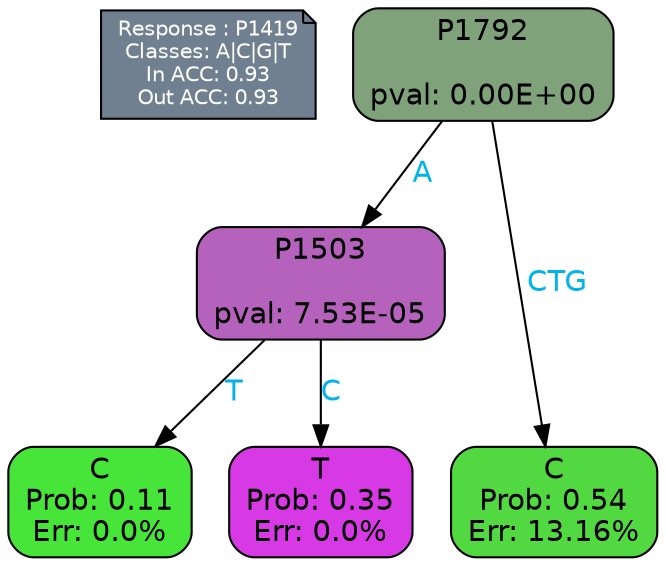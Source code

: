 digraph Tree {
node [shape=box, style="filled, rounded", color="black", fontname=helvetica] ;
graph [ranksep=equally, splines=polylines, bgcolor=transparent, dpi=600] ;
edge [fontname=helvetica] ;
LEGEND [label="Response : P1419
Classes: A|C|G|T
In ACC: 0.93
Out ACC: 0.93
",shape=note,align=left,style=filled,fillcolor="slategray",fontcolor="white",fontsize=10];1 [label="P1792

pval: 0.00E+00", fillcolor="#7fa27a"] ;
2 [label="P1503

pval: 7.53E-05", fillcolor="#b462bb"] ;
3 [label="C
Prob: 0.11
Err: 0.0%", fillcolor="#47e539"] ;
4 [label="T
Prob: 0.35
Err: 0.0%", fillcolor="#d739e5"] ;
5 [label="C
Prob: 0.54
Err: 13.16%", fillcolor="#52d942"] ;
1 -> 2 [label="A",fontcolor=deepskyblue2] ;
1 -> 5 [label="CTG",fontcolor=deepskyblue2] ;
2 -> 3 [label="T",fontcolor=deepskyblue2] ;
2 -> 4 [label="C",fontcolor=deepskyblue2] ;
{rank = same; 3;4;5;}{rank = same; LEGEND;1;}}